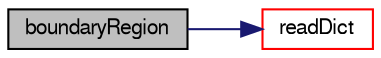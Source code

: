 digraph "boundaryRegion"
{
  bgcolor="transparent";
  edge [fontname="FreeSans",fontsize="10",labelfontname="FreeSans",labelfontsize="10"];
  node [fontname="FreeSans",fontsize="10",shape=record];
  rankdir="LR";
  Node2 [label="boundaryRegion",height=0.2,width=0.4,color="black", fillcolor="grey75", style="filled", fontcolor="black"];
  Node2 -> Node3 [color="midnightblue",fontsize="10",style="solid",fontname="FreeSans"];
  Node3 [label="readDict",height=0.2,width=0.4,color="red",URL="$a21338.html#ac54ace7467d79653dee278077fb187b6",tooltip="Read constant/boundaryRegion. "];
}
